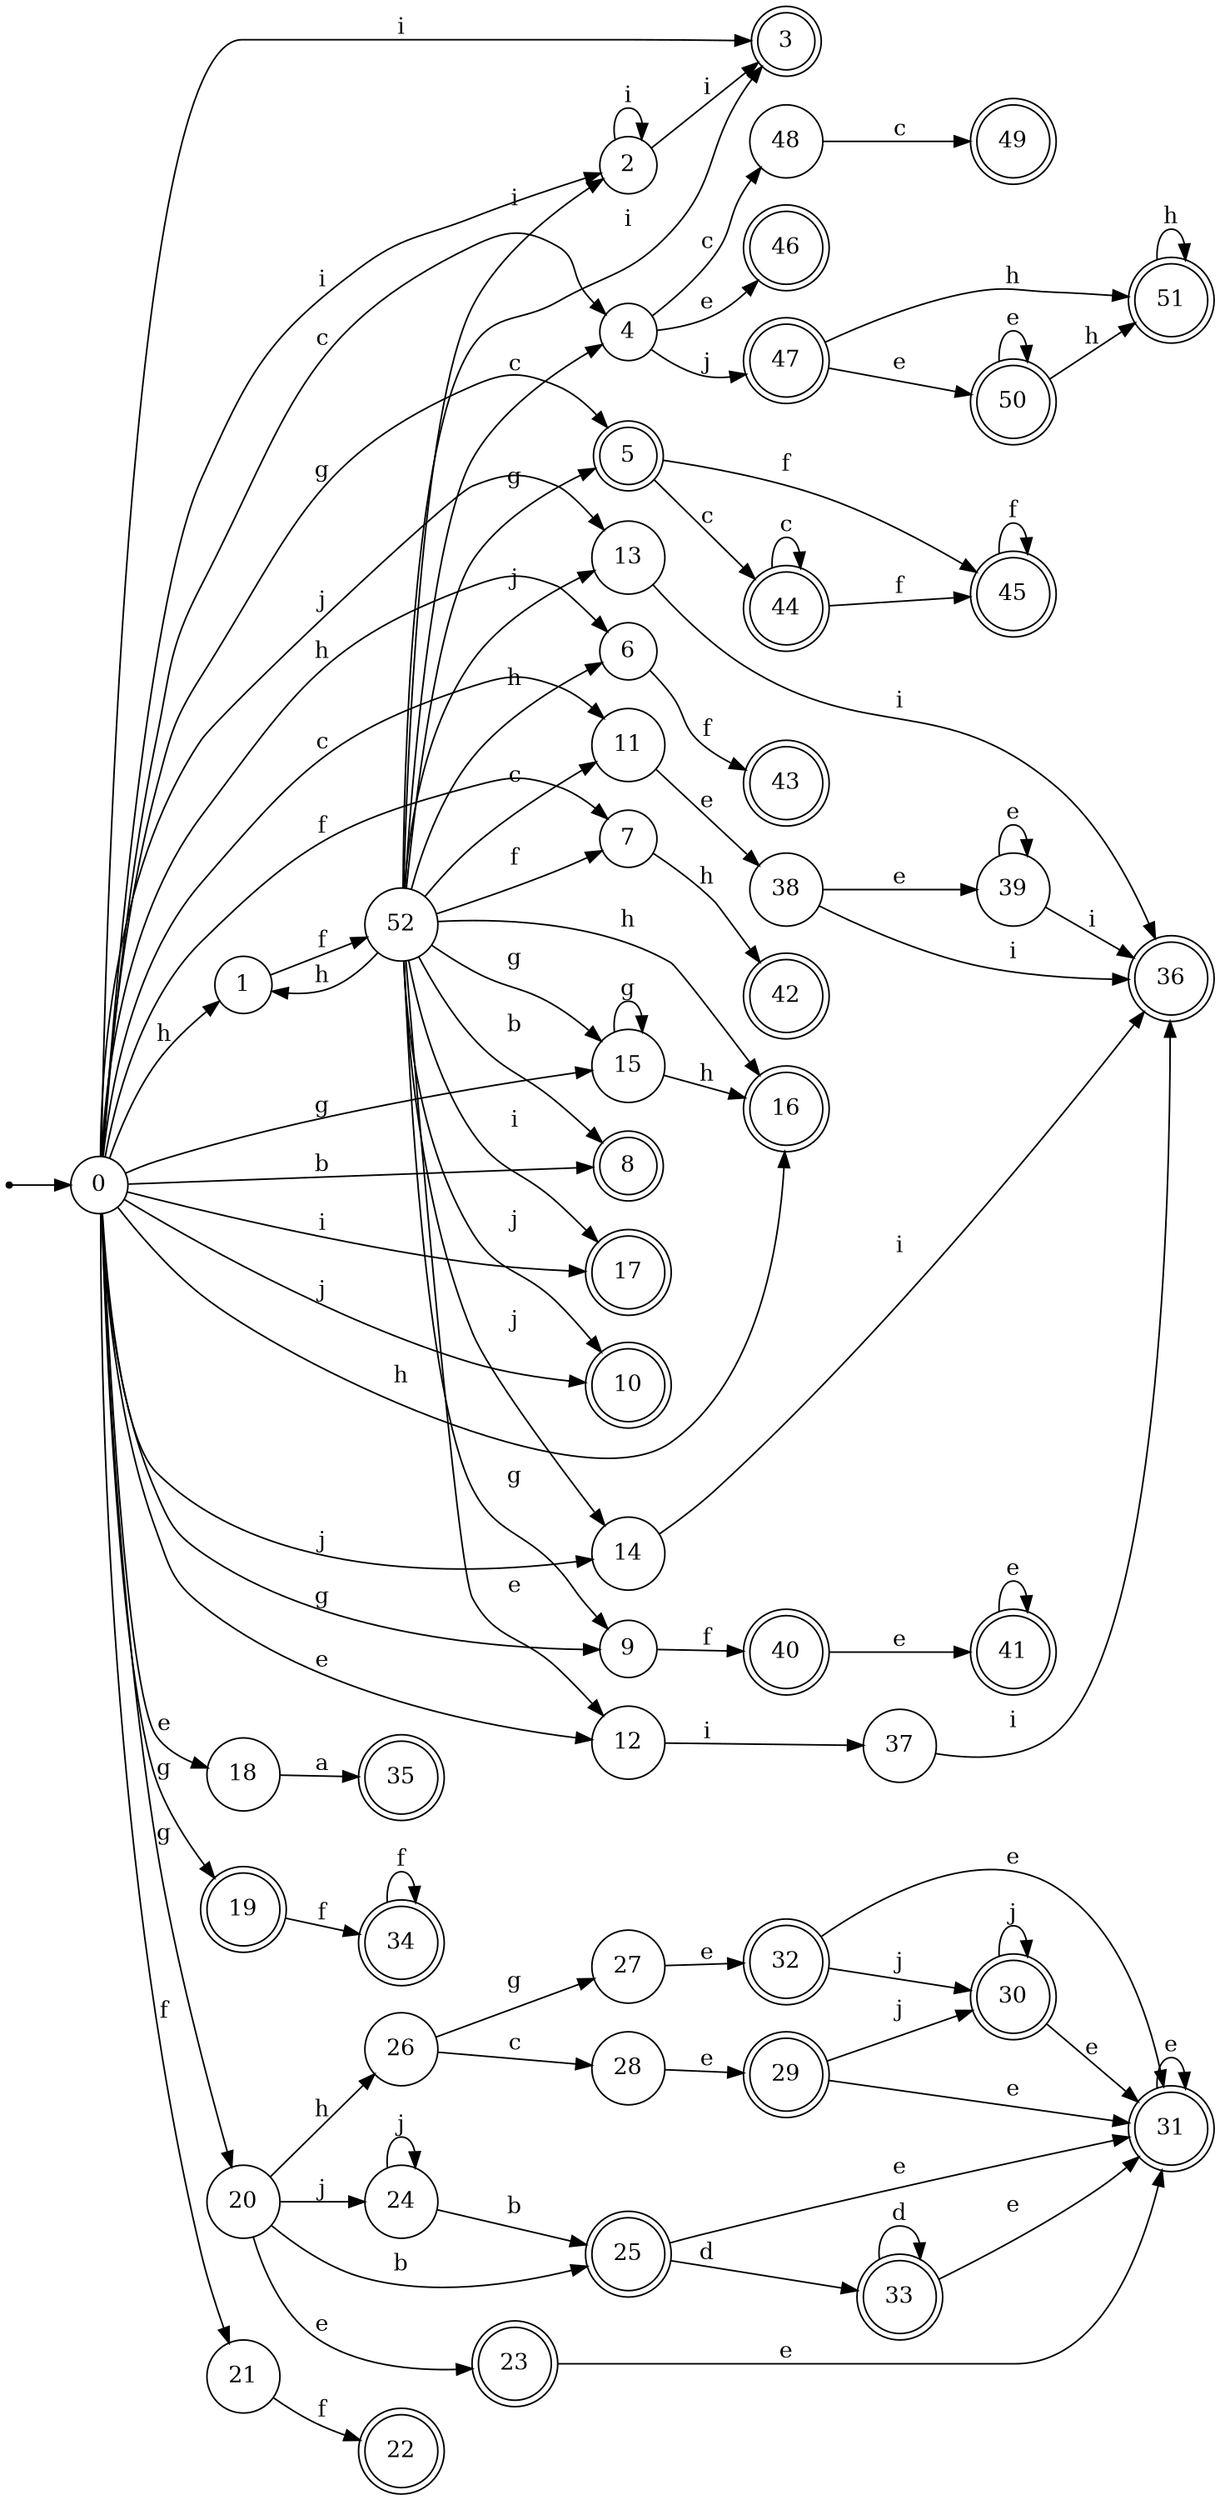 digraph finite_state_machine {
rankdir=LR;
size="20,20";
node [shape = point]; "dummy0"
node [shape = circle]; "0";
"dummy0" -> "0";
node [shape = circle]; "1";
node [shape = circle]; "2";
node [shape = doublecircle]; "3";node [shape = circle]; "4";
node [shape = doublecircle]; "5";node [shape = circle]; "6";
node [shape = circle]; "7";
node [shape = doublecircle]; "8";node [shape = circle]; "9";
node [shape = doublecircle]; "10";node [shape = circle]; "11";
node [shape = circle]; "12";
node [shape = circle]; "13";
node [shape = circle]; "14";
node [shape = circle]; "15";
node [shape = doublecircle]; "16";node [shape = doublecircle]; "17";node [shape = circle]; "18";
node [shape = doublecircle]; "19";node [shape = circle]; "20";
node [shape = circle]; "21";
node [shape = doublecircle]; "22";node [shape = doublecircle]; "23";node [shape = circle]; "24";
node [shape = doublecircle]; "25";node [shape = circle]; "26";
node [shape = circle]; "27";
node [shape = circle]; "28";
node [shape = doublecircle]; "29";node [shape = doublecircle]; "30";node [shape = doublecircle]; "31";node [shape = doublecircle]; "32";node [shape = doublecircle]; "33";node [shape = doublecircle]; "34";node [shape = doublecircle]; "35";node [shape = doublecircle]; "36";node [shape = circle]; "37";
node [shape = circle]; "38";
node [shape = circle]; "39";
node [shape = doublecircle]; "40";node [shape = doublecircle]; "41";node [shape = doublecircle]; "42";node [shape = doublecircle]; "43";node [shape = doublecircle]; "44";node [shape = doublecircle]; "45";node [shape = doublecircle]; "46";node [shape = doublecircle]; "47";node [shape = circle]; "48";
node [shape = doublecircle]; "49";node [shape = doublecircle]; "50";node [shape = doublecircle]; "51";node [shape = circle]; "52";
"0" -> "16" [label = "h"];
 "0" -> "1" [label = "h"];
 "0" -> "6" [label = "h"];
 "0" -> "17" [label = "i"];
 "0" -> "2" [label = "i"];
 "0" -> "3" [label = "i"];
 "0" -> "11" [label = "c"];
 "0" -> "4" [label = "c"];
 "0" -> "19" [label = "g"];
 "0" -> "20" [label = "g"];
 "0" -> "5" [label = "g"];
 "0" -> "9" [label = "g"];
 "0" -> "15" [label = "g"];
 "0" -> "21" [label = "f"];
 "0" -> "7" [label = "f"];
 "0" -> "8" [label = "b"];
 "0" -> "10" [label = "j"];
 "0" -> "13" [label = "j"];
 "0" -> "14" [label = "j"];
 "0" -> "18" [label = "e"];
 "0" -> "12" [label = "e"];
 "21" -> "22" [label = "f"];
 "20" -> "23" [label = "e"];
 "20" -> "24" [label = "j"];
 "20" -> "25" [label = "b"];
 "20" -> "26" [label = "h"];
 "26" -> "27" [label = "g"];
 "26" -> "28" [label = "c"];
 "28" -> "29" [label = "e"];
 "29" -> "30" [label = "j"];
 "29" -> "31" [label = "e"];
 "31" -> "31" [label = "e"];
 "30" -> "30" [label = "j"];
 "30" -> "31" [label = "e"];
 "27" -> "32" [label = "e"];
 "32" -> "30" [label = "j"];
 "32" -> "31" [label = "e"];
 "25" -> "33" [label = "d"];
 "25" -> "31" [label = "e"];
 "33" -> "33" [label = "d"];
 "33" -> "31" [label = "e"];
 "24" -> "24" [label = "j"];
 "24" -> "25" [label = "b"];
 "23" -> "31" [label = "e"];
 "19" -> "34" [label = "f"];
 "34" -> "34" [label = "f"];
 "18" -> "35" [label = "a"];
 "15" -> "15" [label = "g"];
 "15" -> "16" [label = "h"];
 "14" -> "36" [label = "i"];
 "13" -> "36" [label = "i"];
 "12" -> "37" [label = "i"];
 "37" -> "36" [label = "i"];
 "11" -> "38" [label = "e"];
 "38" -> "39" [label = "e"];
 "38" -> "36" [label = "i"];
 "39" -> "39" [label = "e"];
 "39" -> "36" [label = "i"];
 "9" -> "40" [label = "f"];
 "40" -> "41" [label = "e"];
 "41" -> "41" [label = "e"];
 "7" -> "42" [label = "h"];
 "6" -> "43" [label = "f"];
 "5" -> "44" [label = "c"];
 "5" -> "45" [label = "f"];
 "45" -> "45" [label = "f"];
 "44" -> "44" [label = "c"];
 "44" -> "45" [label = "f"];
 "4" -> "46" [label = "e"];
 "4" -> "47" [label = "j"];
 "4" -> "48" [label = "c"];
 "48" -> "49" [label = "c"];
 "47" -> "50" [label = "e"];
 "47" -> "51" [label = "h"];
 "51" -> "51" [label = "h"];
 "50" -> "50" [label = "e"];
 "50" -> "51" [label = "h"];
 "2" -> "2" [label = "i"];
 "2" -> "3" [label = "i"];
 "1" -> "52" [label = "f"];
 "52" -> "16" [label = "h"];
 "52" -> "1" [label = "h"];
 "52" -> "6" [label = "h"];
 "52" -> "17" [label = "i"];
 "52" -> "2" [label = "i"];
 "52" -> "3" [label = "i"];
 "52" -> "11" [label = "c"];
 "52" -> "4" [label = "c"];
 "52" -> "9" [label = "g"];
 "52" -> "5" [label = "g"];
 "52" -> "15" [label = "g"];
 "52" -> "7" [label = "f"];
 "52" -> "8" [label = "b"];
 "52" -> "10" [label = "j"];
 "52" -> "13" [label = "j"];
 "52" -> "14" [label = "j"];
 "52" -> "12" [label = "e"];
 }
